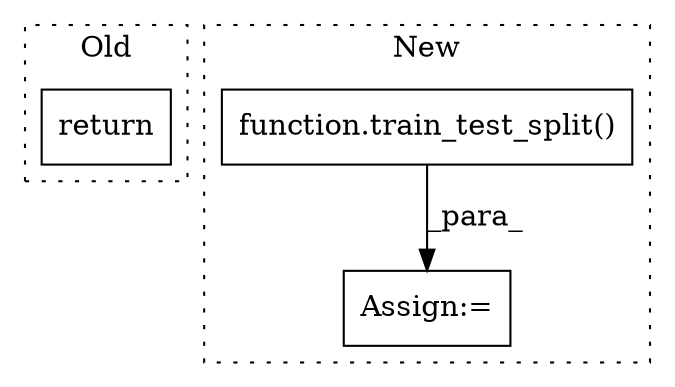 digraph G {
subgraph cluster0 {
1 [label="return" a="93" s="2627" l="7" shape="box"];
label = "Old";
style="dotted";
}
subgraph cluster1 {
2 [label="function.train_test_split()" a="75" s="2438,2477" l="26,40" shape="box"];
3 [label="Assign:=" a="68" s="2419" l="19" shape="box"];
label = "New";
style="dotted";
}
2 -> 3 [label="_para_"];
}